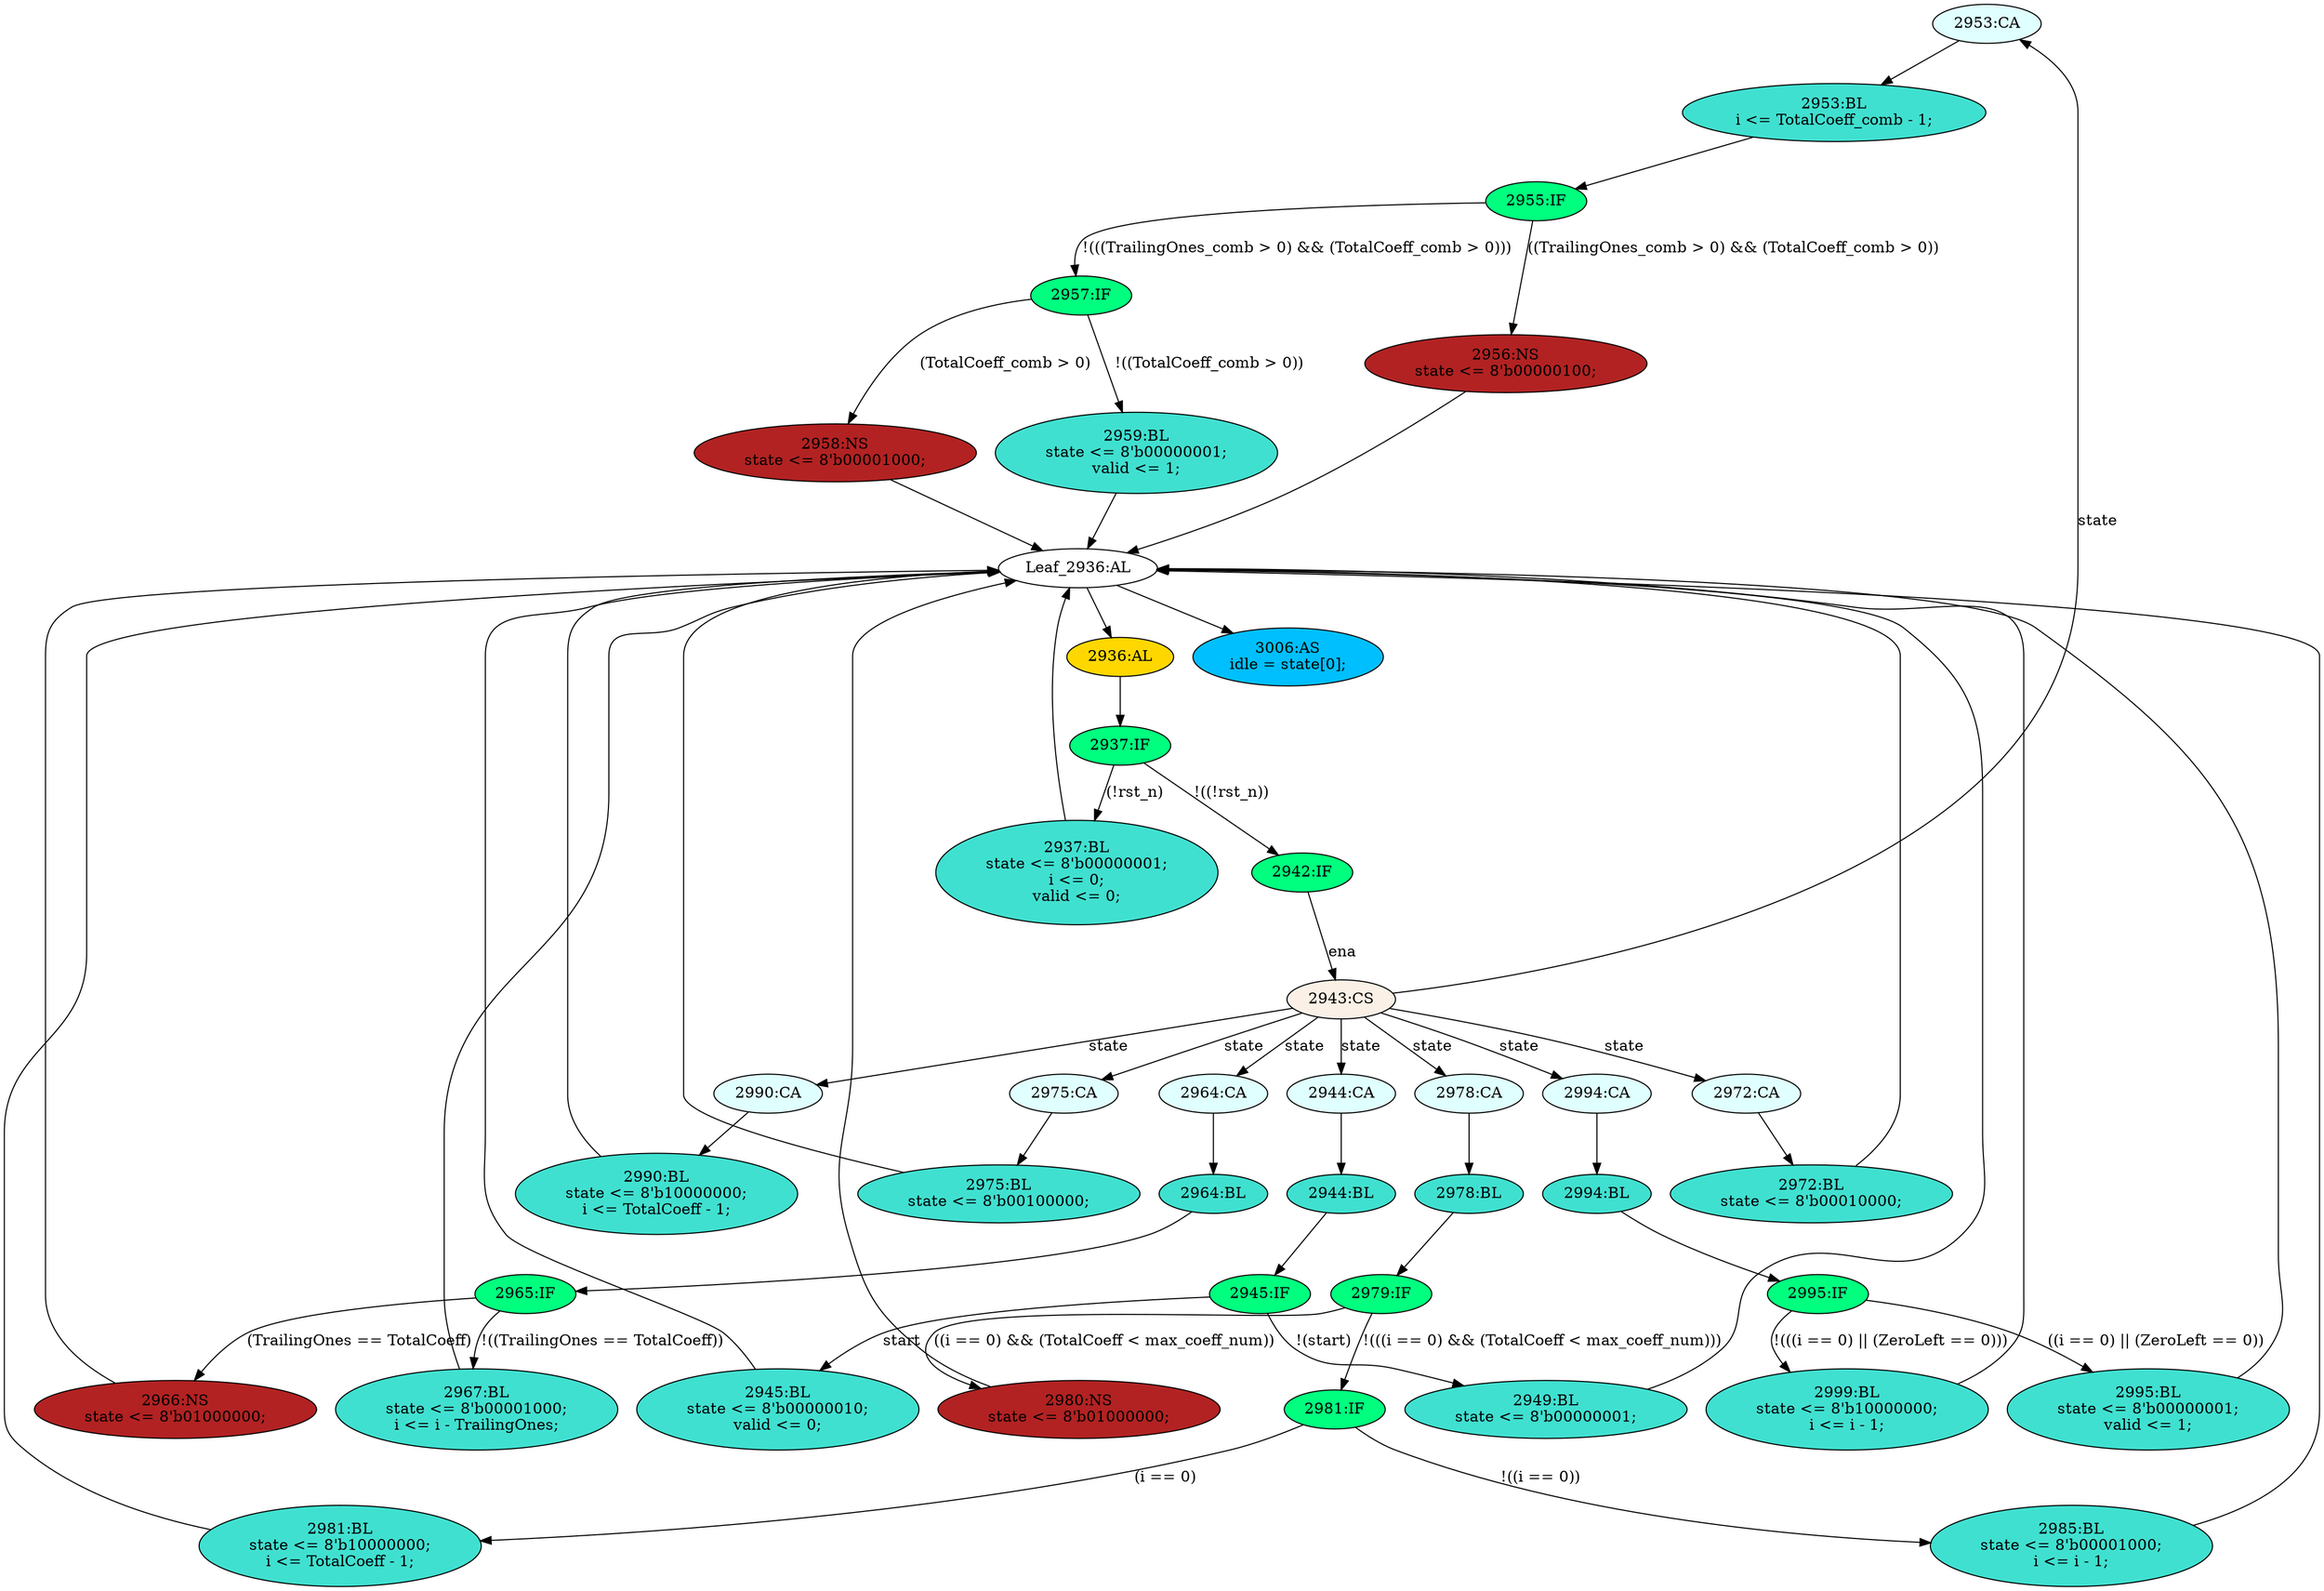 strict digraph "compose( ,  )" {
	node [label="\N"];
	"2953:CA"	 [ast="<pyverilog.vparser.ast.Case object at 0x7f204cf0a490>",
		fillcolor=lightcyan,
		label="2953:CA",
		statements="[]",
		style=filled,
		typ=Case];
	"2953:BL"	 [ast="<pyverilog.vparser.ast.Block object at 0x7f204cf0a810>",
		fillcolor=turquoise,
		label="2953:BL
i <= TotalCoeff_comb - 1;",
		statements="[<pyverilog.vparser.ast.NonblockingSubstitution object at 0x7f204cf0a790>]",
		style=filled,
		typ=Block];
	"2953:CA" -> "2953:BL"	 [cond="[]",
		lineno=None];
	"2975:CA"	 [ast="<pyverilog.vparser.ast.Case object at 0x7f204cf10b10>",
		fillcolor=lightcyan,
		label="2975:CA",
		statements="[]",
		style=filled,
		typ=Case];
	"2975:BL"	 [ast="<pyverilog.vparser.ast.Block object at 0x7f204cf10c50>",
		fillcolor=turquoise,
		label="2975:BL
state <= 8'b00100000;",
		statements="[<pyverilog.vparser.ast.NonblockingSubstitution object at 0x7f204cf10c90>]",
		style=filled,
		typ=Block];
	"2975:CA" -> "2975:BL"	 [cond="[]",
		lineno=None];
	"2955:IF"	 [ast="<pyverilog.vparser.ast.IfStatement object at 0x7f204cf0abd0>",
		fillcolor=springgreen,
		label="2955:IF",
		statements="[]",
		style=filled,
		typ=IfStatement];
	"2957:IF"	 [ast="<pyverilog.vparser.ast.IfStatement object at 0x7f204cf0af10>",
		fillcolor=springgreen,
		label="2957:IF",
		statements="[]",
		style=filled,
		typ=IfStatement];
	"2955:IF" -> "2957:IF"	 [cond="['TrailingOnes_comb', 'TotalCoeff_comb']",
		label="!(((TrailingOnes_comb > 0) && (TotalCoeff_comb > 0)))",
		lineno=2955];
	"2956:NS"	 [ast="<pyverilog.vparser.ast.NonblockingSubstitution object at 0x7f204cf0ac10>",
		fillcolor=firebrick,
		label="2956:NS
state <= 8'b00000100;",
		statements="[<pyverilog.vparser.ast.NonblockingSubstitution object at 0x7f204cf0ac10>]",
		style=filled,
		typ=NonblockingSubstitution];
	"2955:IF" -> "2956:NS"	 [cond="['TrailingOnes_comb', 'TotalCoeff_comb']",
		label="((TrailingOnes_comb > 0) && (TotalCoeff_comb > 0))",
		lineno=2955];
	"2994:BL"	 [ast="<pyverilog.vparser.ast.Block object at 0x7f204ce95e90>",
		fillcolor=turquoise,
		label="2994:BL",
		statements="[]",
		style=filled,
		typ=Block];
	"2995:IF"	 [ast="<pyverilog.vparser.ast.IfStatement object at 0x7f204ce9a490>",
		fillcolor=springgreen,
		label="2995:IF",
		statements="[]",
		style=filled,
		typ=IfStatement];
	"2994:BL" -> "2995:IF"	 [cond="[]",
		lineno=None];
	"2981:IF"	 [ast="<pyverilog.vparser.ast.IfStatement object at 0x7f204ce957d0>",
		fillcolor=springgreen,
		label="2981:IF",
		statements="[]",
		style=filled,
		typ=IfStatement];
	"2981:BL"	 [ast="<pyverilog.vparser.ast.Block object at 0x7f204ce95590>",
		fillcolor=turquoise,
		label="2981:BL
state <= 8'b10000000;
i <= TotalCoeff - 1;",
		statements="[<pyverilog.vparser.ast.NonblockingSubstitution object at 0x7f204ce95550>, <pyverilog.vparser.ast.NonblockingSubstitution object \
at 0x7f204ce95750>]",
		style=filled,
		typ=Block];
	"2981:IF" -> "2981:BL"	 [cond="['i']",
		label="(i == 0)",
		lineno=2981];
	"2985:BL"	 [ast="<pyverilog.vparser.ast.Block object at 0x7f204ce958d0>",
		fillcolor=turquoise,
		label="2985:BL
state <= 8'b00001000;
i <= i - 1;",
		statements="[<pyverilog.vparser.ast.NonblockingSubstitution object at 0x7f204ce95910>, <pyverilog.vparser.ast.NonblockingSubstitution object \
at 0x7f204ce95ad0>]",
		style=filled,
		typ=Block];
	"2981:IF" -> "2985:BL"	 [cond="['i']",
		label="!((i == 0))",
		lineno=2981];
	"2953:BL" -> "2955:IF"	 [cond="[]",
		lineno=None];
	"2942:IF"	 [ast="<pyverilog.vparser.ast.IfStatement object at 0x7f204cf05d90>",
		fillcolor=springgreen,
		label="2942:IF",
		statements="[]",
		style=filled,
		typ=IfStatement];
	"2943:CS"	 [ast="<pyverilog.vparser.ast.CaseStatement object at 0x7f204ce95e10>",
		fillcolor=linen,
		label="2943:CS",
		statements="[]",
		style=filled,
		typ=CaseStatement];
	"2942:IF" -> "2943:CS"	 [cond="['ena']",
		label=ena,
		lineno=2942];
	"2972:BL"	 [ast="<pyverilog.vparser.ast.Block object at 0x7f204cf109d0>",
		fillcolor=turquoise,
		label="2972:BL
state <= 8'b00010000;",
		statements="[<pyverilog.vparser.ast.NonblockingSubstitution object at 0x7f204cf10a10>]",
		style=filled,
		typ=Block];
	"Leaf_2936:AL"	 [def_var="['i', 'state', 'valid']",
		label="Leaf_2936:AL"];
	"2972:BL" -> "Leaf_2936:AL"	 [cond="[]",
		lineno=None];
	"2936:AL"	 [ast="<pyverilog.vparser.ast.Always object at 0x7f204cf057d0>",
		clk_sens=True,
		fillcolor=gold,
		label="2936:AL",
		sens="['clk', 'rst_n']",
		statements="[]",
		style=filled,
		typ=Always,
		use_var="['ena', 'TotalCoeff_comb', 'rst_n', 'i', 'start', 'state', 'max_coeff_num', 'TrailingOnes_comb', 'TotalCoeff', 'ZeroLeft', 'TrailingOnes']"];
	"2937:IF"	 [ast="<pyverilog.vparser.ast.IfStatement object at 0x7f204cf05c90>",
		fillcolor=springgreen,
		label="2937:IF",
		statements="[]",
		style=filled,
		typ=IfStatement];
	"2936:AL" -> "2937:IF"	 [cond="[]",
		lineno=None];
	"2964:BL"	 [ast="<pyverilog.vparser.ast.Block object at 0x7f204cf0add0>",
		fillcolor=turquoise,
		label="2964:BL",
		statements="[]",
		style=filled,
		typ=Block];
	"2965:IF"	 [ast="<pyverilog.vparser.ast.IfStatement object at 0x7f204cf104d0>",
		fillcolor=springgreen,
		label="2965:IF",
		statements="[]",
		style=filled,
		typ=IfStatement];
	"2964:BL" -> "2965:IF"	 [cond="[]",
		lineno=None];
	"2979:IF"	 [ast="<pyverilog.vparser.ast.IfStatement object at 0x7f204ce951d0>",
		fillcolor=springgreen,
		label="2979:IF",
		statements="[]",
		style=filled,
		typ=IfStatement];
	"2979:IF" -> "2981:IF"	 [cond="['i', 'TotalCoeff', 'max_coeff_num']",
		label="!(((i == 0) && (TotalCoeff < max_coeff_num)))",
		lineno=2979];
	"2980:NS"	 [ast="<pyverilog.vparser.ast.NonblockingSubstitution object at 0x7f204ce95210>",
		fillcolor=firebrick,
		label="2980:NS
state <= 8'b01000000;",
		statements="[<pyverilog.vparser.ast.NonblockingSubstitution object at 0x7f204ce95210>]",
		style=filled,
		typ=NonblockingSubstitution];
	"2979:IF" -> "2980:NS"	 [cond="['i', 'TotalCoeff', 'max_coeff_num']",
		label="((i == 0) && (TotalCoeff < max_coeff_num))",
		lineno=2979];
	"2995:BL"	 [ast="<pyverilog.vparser.ast.Block object at 0x7f204ce9a2d0>",
		fillcolor=turquoise,
		label="2995:BL
state <= 8'b00000001;
valid <= 1;",
		statements="[<pyverilog.vparser.ast.NonblockingSubstitution object at 0x7f204ce9a290>, <pyverilog.vparser.ast.NonblockingSubstitution object \
at 0x7f204ce9a410>]",
		style=filled,
		typ=Block];
	"2995:IF" -> "2995:BL"	 [cond="['i', 'ZeroLeft']",
		label="((i == 0) || (ZeroLeft == 0))",
		lineno=2995];
	"2999:BL"	 [ast="<pyverilog.vparser.ast.Block object at 0x7f204ce9a590>",
		fillcolor=turquoise,
		label="2999:BL
state <= 8'b10000000;
i <= i - 1;",
		statements="[<pyverilog.vparser.ast.NonblockingSubstitution object at 0x7f204ce9a5d0>, <pyverilog.vparser.ast.NonblockingSubstitution object \
at 0x7f204ce9a790>]",
		style=filled,
		typ=Block];
	"2995:IF" -> "2999:BL"	 [cond="['i', 'ZeroLeft']",
		label="!(((i == 0) || (ZeroLeft == 0)))",
		lineno=2995];
	"Leaf_2936:AL" -> "2936:AL";
	"3006:AS"	 [ast="<pyverilog.vparser.ast.Assign object at 0x7f204ce95e50>",
		def_var="['idle']",
		fillcolor=deepskyblue,
		label="3006:AS
idle = state[0];",
		statements="[]",
		style=filled,
		typ=Assign,
		use_var="['state']"];
	"Leaf_2936:AL" -> "3006:AS";
	"2944:CA"	 [ast="<pyverilog.vparser.ast.Case object at 0x7f204cf05ed0>",
		fillcolor=lightcyan,
		label="2944:CA",
		statements="[]",
		style=filled,
		typ=Case];
	"2944:BL"	 [ast="<pyverilog.vparser.ast.Block object at 0x7f204cf05f10>",
		fillcolor=turquoise,
		label="2944:BL",
		statements="[]",
		style=filled,
		typ=Block];
	"2944:CA" -> "2944:BL"	 [cond="[]",
		lineno=None];
	"2943:CS" -> "2953:CA"	 [cond="['state']",
		label=state,
		lineno=2943];
	"2943:CS" -> "2975:CA"	 [cond="['state']",
		label=state,
		lineno=2943];
	"2943:CS" -> "2944:CA"	 [cond="['state']",
		label=state,
		lineno=2943];
	"2990:CA"	 [ast="<pyverilog.vparser.ast.Case object at 0x7f204ce95290>",
		fillcolor=lightcyan,
		label="2990:CA",
		statements="[]",
		style=filled,
		typ=Case];
	"2943:CS" -> "2990:CA"	 [cond="['state']",
		label=state,
		lineno=2943];
	"2978:CA"	 [ast="<pyverilog.vparser.ast.Case object at 0x7f204cf10d90>",
		fillcolor=lightcyan,
		label="2978:CA",
		statements="[]",
		style=filled,
		typ=Case];
	"2943:CS" -> "2978:CA"	 [cond="['state']",
		label=state,
		lineno=2943];
	"2994:CA"	 [ast="<pyverilog.vparser.ast.Case object at 0x7f204ce95d50>",
		fillcolor=lightcyan,
		label="2994:CA",
		statements="[]",
		style=filled,
		typ=Case];
	"2943:CS" -> "2994:CA"	 [cond="['state']",
		label=state,
		lineno=2943];
	"2964:CA"	 [ast="<pyverilog.vparser.ast.Case object at 0x7f204cf0ac90>",
		fillcolor=lightcyan,
		label="2964:CA",
		statements="[]",
		style=filled,
		typ=Case];
	"2943:CS" -> "2964:CA"	 [cond="['state']",
		label=state,
		lineno=2943];
	"2972:CA"	 [ast="<pyverilog.vparser.ast.Case object at 0x7f204cf10910>",
		fillcolor=lightcyan,
		label="2972:CA",
		statements="[]",
		style=filled,
		typ=Case];
	"2943:CS" -> "2972:CA"	 [cond="['state']",
		label=state,
		lineno=2943];
	"2990:BL"	 [ast="<pyverilog.vparser.ast.Block object at 0x7f204ce95bd0>",
		fillcolor=turquoise,
		label="2990:BL
state <= 8'b10000000;
i <= TotalCoeff - 1;",
		statements="[<pyverilog.vparser.ast.NonblockingSubstitution object at 0x7f204ce95b90>, <pyverilog.vparser.ast.NonblockingSubstitution object \
at 0x7f204ce95d90>]",
		style=filled,
		typ=Block];
	"2990:CA" -> "2990:BL"	 [cond="[]",
		lineno=None];
	"2966:NS"	 [ast="<pyverilog.vparser.ast.NonblockingSubstitution object at 0x7f204cf10510>",
		fillcolor=firebrick,
		label="2966:NS
state <= 8'b01000000;",
		statements="[<pyverilog.vparser.ast.NonblockingSubstitution object at 0x7f204cf10510>]",
		style=filled,
		typ=NonblockingSubstitution];
	"2966:NS" -> "Leaf_2936:AL"	 [cond="[]",
		lineno=None];
	"2945:IF"	 [ast="<pyverilog.vparser.ast.IfStatement object at 0x7f204cf0a390>",
		fillcolor=springgreen,
		label="2945:IF",
		statements="[]",
		style=filled,
		typ=IfStatement];
	"2945:BL"	 [ast="<pyverilog.vparser.ast.Block object at 0x7f204cf0a190>",
		fillcolor=turquoise,
		label="2945:BL
state <= 8'b00000010;
valid <= 0;",
		statements="[<pyverilog.vparser.ast.NonblockingSubstitution object at 0x7f204cf0a1d0>, <pyverilog.vparser.ast.NonblockingSubstitution object \
at 0x7f204cf0a310>]",
		style=filled,
		typ=Block];
	"2945:IF" -> "2945:BL"	 [cond="['start']",
		label=start,
		lineno=2945];
	"2949:BL"	 [ast="<pyverilog.vparser.ast.Block object at 0x7f204cf0a2d0>",
		fillcolor=turquoise,
		label="2949:BL
state <= 8'b00000001;",
		statements="[<pyverilog.vparser.ast.NonblockingSubstitution object at 0x7f204cf0a4d0>]",
		style=filled,
		typ=Block];
	"2945:IF" -> "2949:BL"	 [cond="['start']",
		label="!(start)",
		lineno=2945];
	"2981:BL" -> "Leaf_2936:AL"	 [cond="[]",
		lineno=None];
	"2959:BL"	 [ast="<pyverilog.vparser.ast.Block object at 0x7f204cf10190>",
		fillcolor=turquoise,
		label="2959:BL
state <= 8'b00000001;
valid <= 1;",
		statements="[<pyverilog.vparser.ast.NonblockingSubstitution object at 0x7f204cf10150>, <pyverilog.vparser.ast.NonblockingSubstitution object \
at 0x7f204cf102d0>]",
		style=filled,
		typ=Block];
	"2957:IF" -> "2959:BL"	 [cond="['TotalCoeff_comb']",
		label="!((TotalCoeff_comb > 0))",
		lineno=2957];
	"2958:NS"	 [ast="<pyverilog.vparser.ast.NonblockingSubstitution object at 0x7f204cf0af50>",
		fillcolor=firebrick,
		label="2958:NS
state <= 8'b00001000;",
		statements="[<pyverilog.vparser.ast.NonblockingSubstitution object at 0x7f204cf0af50>]",
		style=filled,
		typ=NonblockingSubstitution];
	"2957:IF" -> "2958:NS"	 [cond="['TotalCoeff_comb']",
		label="(TotalCoeff_comb > 0)",
		lineno=2957];
	"2965:IF" -> "2966:NS"	 [cond="['TrailingOnes', 'TotalCoeff']",
		label="(TrailingOnes == TotalCoeff)",
		lineno=2965];
	"2967:BL"	 [ast="<pyverilog.vparser.ast.Block object at 0x7f204cf10690>",
		fillcolor=turquoise,
		label="2967:BL
state <= 8'b00001000;
i <= i - TrailingOnes;",
		statements="[<pyverilog.vparser.ast.NonblockingSubstitution object at 0x7f204cf106d0>, <pyverilog.vparser.ast.NonblockingSubstitution object \
at 0x7f204cf108d0>]",
		style=filled,
		typ=Block];
	"2965:IF" -> "2967:BL"	 [cond="['TrailingOnes', 'TotalCoeff']",
		label="!((TrailingOnes == TotalCoeff))",
		lineno=2965];
	"2975:BL" -> "Leaf_2936:AL"	 [cond="[]",
		lineno=None];
	"2978:BL"	 [ast="<pyverilog.vparser.ast.Block object at 0x7f204cf10e10>",
		fillcolor=turquoise,
		label="2978:BL",
		statements="[]",
		style=filled,
		typ=Block];
	"2978:CA" -> "2978:BL"	 [cond="[]",
		lineno=None];
	"2995:BL" -> "Leaf_2936:AL"	 [cond="[]",
		lineno=None];
	"2994:CA" -> "2994:BL"	 [cond="[]",
		lineno=None];
	"2959:BL" -> "Leaf_2936:AL"	 [cond="[]",
		lineno=None];
	"2964:CA" -> "2964:BL"	 [cond="[]",
		lineno=None];
	"2980:NS" -> "Leaf_2936:AL"	 [cond="[]",
		lineno=None];
	"2937:IF" -> "2942:IF"	 [cond="['rst_n']",
		label="!((!rst_n))",
		lineno=2937];
	"2937:BL"	 [ast="<pyverilog.vparser.ast.Block object at 0x7f204cf05a90>",
		fillcolor=turquoise,
		label="2937:BL
state <= 8'b00000001;
i <= 0;
valid <= 0;",
		statements="[<pyverilog.vparser.ast.NonblockingSubstitution object at 0x7f204cf05990>, <pyverilog.vparser.ast.NonblockingSubstitution object \
at 0x7f204cf05ad0>, <pyverilog.vparser.ast.NonblockingSubstitution object at 0x7f204cf05c10>]",
		style=filled,
		typ=Block];
	"2937:IF" -> "2937:BL"	 [cond="['rst_n']",
		label="(!rst_n)",
		lineno=2937];
	"2972:CA" -> "2972:BL"	 [cond="[]",
		lineno=None];
	"2956:NS" -> "Leaf_2936:AL"	 [cond="[]",
		lineno=None];
	"2985:BL" -> "Leaf_2936:AL"	 [cond="[]",
		lineno=None];
	"2990:BL" -> "Leaf_2936:AL"	 [cond="[]",
		lineno=None];
	"2958:NS" -> "Leaf_2936:AL"	 [cond="[]",
		lineno=None];
	"2967:BL" -> "Leaf_2936:AL"	 [cond="[]",
		lineno=None];
	"2945:BL" -> "Leaf_2936:AL"	 [cond="[]",
		lineno=None];
	"2944:BL" -> "2945:IF"	 [cond="[]",
		lineno=None];
	"2937:BL" -> "Leaf_2936:AL"	 [cond="[]",
		lineno=None];
	"2978:BL" -> "2979:IF"	 [cond="[]",
		lineno=None];
	"2949:BL" -> "Leaf_2936:AL"	 [cond="[]",
		lineno=None];
	"2999:BL" -> "Leaf_2936:AL"	 [cond="[]",
		lineno=None];
}
